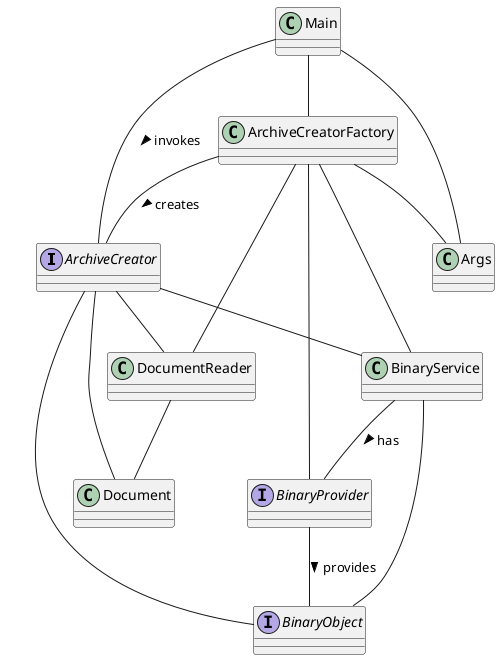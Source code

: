 #./src/main/java/org/ericace/threaded/Bin.java
#./src/main/java/org/ericace/threaded/EnqueuingDocumentReader.java
#./src/main/java/org/ericace/threaded/ReorderingQueue.java
#./src/main/java/org/ericace/threaded/BinaryLoader.java
@startuml

interface ArchiveCreator
interface BinaryProvider
interface BinaryObject
class ArchiveCreatorFactory
class DocumentReader
class BinaryService
class Main
class Document
class Args

ArchiveCreator -- DocumentReader
ArchiveCreator -- BinaryObject
DocumentReader -- Document
ArchiveCreator -- BinaryService
ArchiveCreator -- Document
BinaryService -- BinaryProvider : has >
BinaryService -- BinaryObject
BinaryProvider -- BinaryObject : provides >
Main -- ArchiveCreatorFactory
Main -- Args
Main -- ArchiveCreator : invokes >
ArchiveCreatorFactory -- ArchiveCreator : creates >
ArchiveCreatorFactory -- Args
ArchiveCreatorFactory -- DocumentReader
ArchiveCreatorFactory -- BinaryProvider
ArchiveCreatorFactory -- BinaryService
@enduml